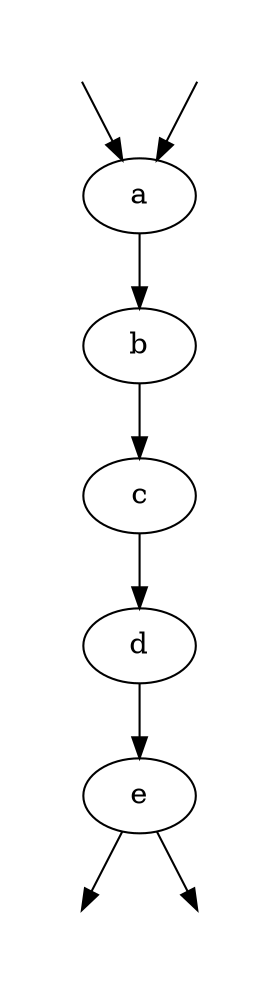 digraph chainX {
name = chainX
1 [color=white label=""]
2 [color=white label=""]
3 [color=white label=""]
4 [color=white label=""]
1 -> a
2 -> a
a -> b -> c -> d -> e
e -> 3
e -> 4
}
